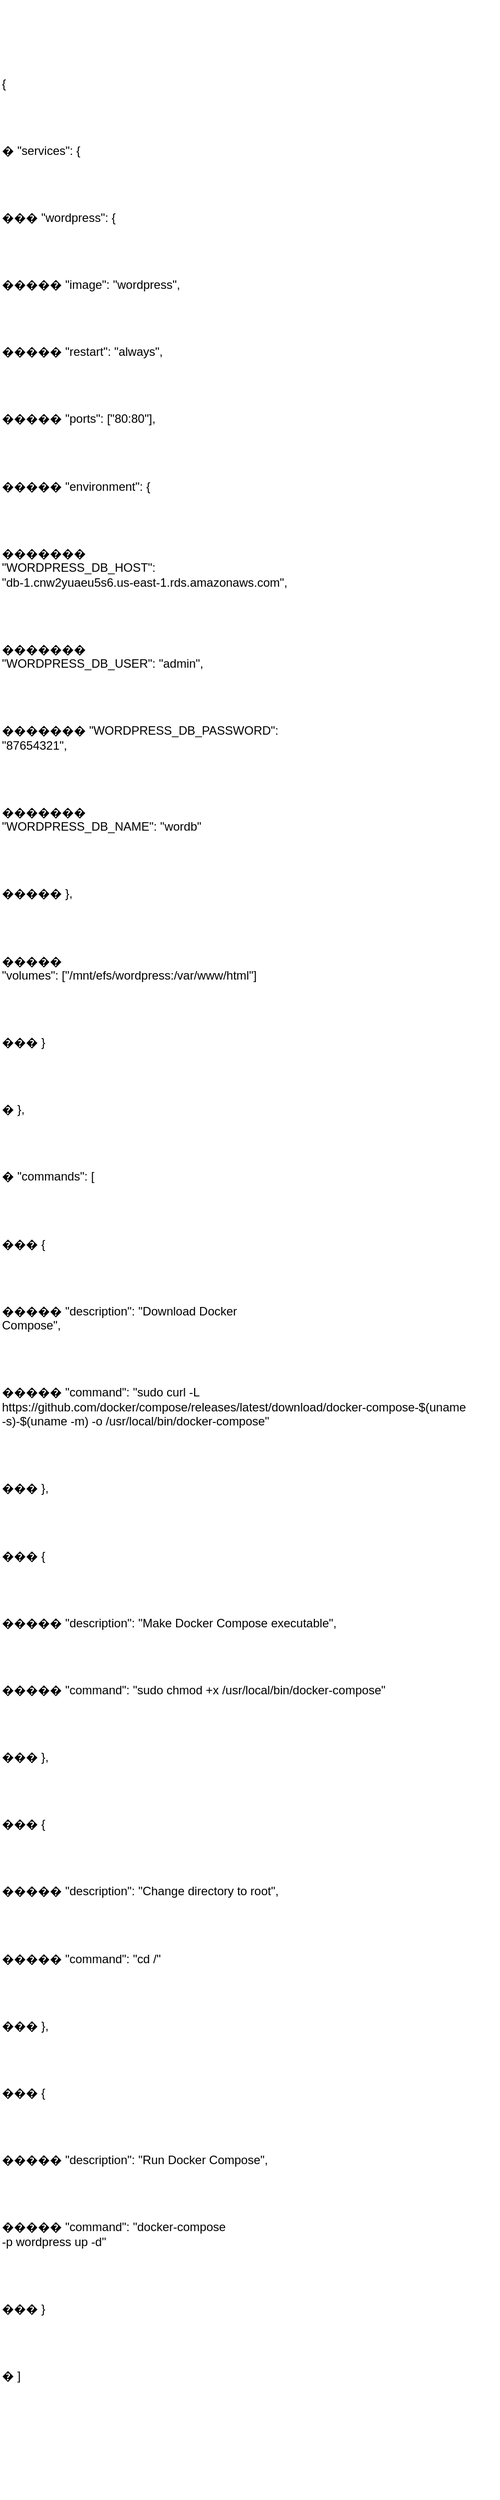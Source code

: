 <mxfile version="26.0.5">
  <diagram name="Página-1" id="QcHAf7DddtmbsZ5z13pg">
    <mxGraphModel dx="946" dy="609" grid="1" gridSize="10" guides="1" tooltips="1" connect="1" arrows="1" fold="1" page="1" pageScale="1" pageWidth="827" pageHeight="1169" math="0" shadow="0">
      <root>
        <mxCell id="0" />
        <mxCell id="1" parent="0" />
        <UserObject label="&#xa;&#xa;&lt;div class=&quot;WordSection1&quot;&gt;&#xa;&#xa;&lt;p class=&quot;MsoNormal&quot;&gt;{&lt;/p&gt;&#xa;&#xa;&lt;p class=&quot;MsoNormal&quot;&gt;&lt;span style=&quot;mso-spacerun:yes&quot;&gt;� &lt;/span&gt;&quot;&lt;span class=&quot;SpellE&quot;&gt;services&lt;/span&gt;&quot;: {&lt;/p&gt;&#xa;&#xa;&lt;p class=&quot;MsoNormal&quot;&gt;&lt;span style=&quot;mso-spacerun:yes&quot;&gt;��� &lt;/span&gt;&quot;&lt;span class=&quot;SpellE&quot;&gt;wordpress&lt;/span&gt;&quot;: {&lt;/p&gt;&#xa;&#xa;&lt;p class=&quot;MsoNormal&quot;&gt;&lt;span style=&quot;mso-spacerun:yes&quot;&gt;����� &lt;/span&gt;&quot;&lt;span class=&quot;SpellE&quot;&gt;image&lt;/span&gt;&quot;: &quot;&lt;span class=&quot;SpellE&quot;&gt;wordpress&lt;/span&gt;&quot;,&lt;/p&gt;&#xa;&#xa;&lt;p class=&quot;MsoNormal&quot;&gt;&lt;span style=&quot;mso-spacerun:yes&quot;&gt;����� &lt;/span&gt;&quot;&lt;span class=&quot;SpellE&quot;&gt;restart&lt;/span&gt;&quot;: &quot;&lt;span class=&quot;SpellE&quot;&gt;always&lt;/span&gt;&quot;,&lt;/p&gt;&#xa;&#xa;&lt;p class=&quot;MsoNormal&quot;&gt;&lt;span style=&quot;mso-spacerun:yes&quot;&gt;����� &lt;/span&gt;&quot;&lt;span class=&quot;SpellE&quot;&gt;ports&lt;/span&gt;&quot;: [&quot;80:80&quot;],&lt;/p&gt;&#xa;&#xa;&lt;p class=&quot;MsoNormal&quot;&gt;&lt;span style=&quot;mso-spacerun:yes&quot;&gt;����� &lt;/span&gt;&quot;&lt;span class=&quot;SpellE&quot;&gt;environment&lt;/span&gt;&quot;: {&lt;/p&gt;&#xa;&#xa;&lt;p class=&quot;MsoNormal&quot;&gt;&lt;span style=&quot;mso-spacerun:yes&quot;&gt;�������&#xa;&lt;/span&gt;&quot;WORDPRESS_DB_HOST&quot;:&#xa;&quot;db-1.cnw2yuaeu5s6.us-east-1.rds.amazonaws.com&quot;,&lt;/p&gt;&#xa;&#xa;&lt;p class=&quot;MsoNormal&quot;&gt;&lt;span style=&quot;mso-spacerun:yes&quot;&gt;�������&#xa;&lt;/span&gt;&quot;WORDPRESS_DB_USER&quot;: &quot;&lt;span class=&quot;SpellE&quot;&gt;admin&lt;/span&gt;&quot;,&lt;/p&gt;&#xa;&#xa;&lt;p class=&quot;MsoNormal&quot;&gt;&lt;span style=&quot;mso-spacerun:yes&quot;&gt;������� &lt;/span&gt;&quot;WORDPRESS_DB_PASSWORD&quot;:&#xa;&quot;87654321&quot;,&lt;/p&gt;&#xa;&#xa;&lt;p class=&quot;MsoNormal&quot;&gt;&lt;span style=&quot;mso-spacerun:yes&quot;&gt;�������&#xa;&lt;/span&gt;&quot;WORDPRESS_DB_NAME&quot;: &quot;&lt;span class=&quot;SpellE&quot;&gt;wordb&lt;/span&gt;&quot;&lt;/p&gt;&#xa;&#xa;&lt;p class=&quot;MsoNormal&quot;&gt;&lt;span style=&quot;mso-spacerun:yes&quot;&gt;����� &lt;/span&gt;},&lt;/p&gt;&#xa;&#xa;&lt;p class=&quot;MsoNormal&quot;&gt;&lt;span style=&quot;mso-spacerun:yes&quot;&gt;�����&#xa;&lt;/span&gt;&quot;volumes&quot;: [&quot;/&lt;span class=&quot;SpellE&quot;&gt;mnt&lt;/span&gt;/&lt;span class=&quot;SpellE&quot;&gt;efs&lt;/span&gt;/&lt;span class=&quot;SpellE&quot;&gt;wordpress&lt;/span&gt;:/var/&lt;span class=&quot;SpellE&quot;&gt;www&lt;/span&gt;/&lt;span class=&quot;SpellE&quot;&gt;html&lt;/span&gt;&quot;]&lt;/p&gt;&#xa;&#xa;&lt;p class=&quot;MsoNormal&quot;&gt;&lt;span style=&quot;mso-spacerun:yes&quot;&gt;��� &lt;/span&gt;}&lt;/p&gt;&#xa;&#xa;&lt;p class=&quot;MsoNormal&quot;&gt;&lt;span style=&quot;mso-spacerun:yes&quot;&gt;� &lt;/span&gt;},&lt;/p&gt;&#xa;&#xa;&lt;p class=&quot;MsoNormal&quot;&gt;&lt;span style=&quot;mso-spacerun:yes&quot;&gt;� &lt;/span&gt;&quot;&lt;span class=&quot;SpellE&quot;&gt;commands&lt;/span&gt;&quot;: [&lt;/p&gt;&#xa;&#xa;&lt;p class=&quot;MsoNormal&quot;&gt;&lt;span style=&quot;mso-spacerun:yes&quot;&gt;��� &lt;/span&gt;{&lt;/p&gt;&#xa;&#xa;&lt;p class=&quot;MsoNormal&quot;&gt;&lt;span style=&quot;mso-spacerun:yes&quot;&gt;����� &lt;/span&gt;&quot;&lt;span class=&quot;SpellE&quot;&gt;description&lt;/span&gt;&quot;: &quot;Download &lt;span class=&quot;SpellE&quot;&gt;Docker&lt;/span&gt;&#xa;&lt;span class=&quot;SpellE&quot;&gt;Compose&lt;/span&gt;&quot;,&lt;/p&gt;&#xa;&#xa;&lt;p class=&quot;MsoNormal&quot;&gt;&lt;span style=&quot;mso-spacerun:yes&quot;&gt;����� &lt;/span&gt;&quot;&lt;span class=&quot;SpellE&quot;&gt;command&lt;/span&gt;&quot;: &quot;&lt;span class=&quot;SpellE&quot;&gt;sudo&lt;/span&gt; &lt;span class=&quot;SpellE&quot;&gt;curl&lt;/span&gt; -L&#xa;https://github.com/docker/compose/releases/latest/download/docker-compose-$(uname&#xa;-&lt;span class=&quot;GramE&quot;&gt;s)-&lt;/span&gt;$(&lt;span class=&quot;SpellE&quot;&gt;uname&lt;/span&gt; -m) -o /&lt;span class=&quot;SpellE&quot;&gt;usr&lt;/span&gt;/local/bin/&lt;span class=&quot;SpellE&quot;&gt;docker-compose&lt;/span&gt;&quot;&lt;/p&gt;&#xa;&#xa;&lt;p class=&quot;MsoNormal&quot;&gt;&lt;span style=&quot;mso-spacerun:yes&quot;&gt;��� &lt;/span&gt;},&lt;/p&gt;&#xa;&#xa;&lt;p class=&quot;MsoNormal&quot;&gt;&lt;span style=&quot;mso-spacerun:yes&quot;&gt;��� &lt;/span&gt;{&lt;/p&gt;&#xa;&#xa;&lt;p class=&quot;MsoNormal&quot;&gt;&lt;span style=&quot;mso-spacerun:yes&quot;&gt;����� &lt;/span&gt;&quot;&lt;span class=&quot;SpellE&quot;&gt;description&lt;/span&gt;&quot;: &quot;&lt;span class=&quot;SpellE&quot;&gt;Make&lt;/span&gt; &lt;span class=&quot;SpellE&quot;&gt;Docker&lt;/span&gt; &lt;span class=&quot;SpellE&quot;&gt;Compose&lt;/span&gt; &lt;span class=&quot;SpellE&quot;&gt;executable&lt;/span&gt;&quot;,&lt;/p&gt;&#xa;&#xa;&lt;p class=&quot;MsoNormal&quot;&gt;&lt;span style=&quot;mso-spacerun:yes&quot;&gt;����� &lt;/span&gt;&quot;&lt;span class=&quot;SpellE&quot;&gt;command&lt;/span&gt;&quot;: &quot;&lt;span class=&quot;SpellE&quot;&gt;sudo&lt;/span&gt; &lt;span class=&quot;SpellE&quot;&gt;chmod&lt;/span&gt; +x /&lt;span class=&quot;SpellE&quot;&gt;usr&lt;/span&gt;/local/bin/&lt;span class=&quot;SpellE&quot;&gt;docker-compose&lt;/span&gt;&quot;&lt;/p&gt;&#xa;&#xa;&lt;p class=&quot;MsoNormal&quot;&gt;&lt;span style=&quot;mso-spacerun:yes&quot;&gt;��� &lt;/span&gt;},&lt;/p&gt;&#xa;&#xa;&lt;p class=&quot;MsoNormal&quot;&gt;&lt;span style=&quot;mso-spacerun:yes&quot;&gt;��� &lt;/span&gt;{&lt;/p&gt;&#xa;&#xa;&lt;p class=&quot;MsoNormal&quot;&gt;&lt;span style=&quot;mso-spacerun:yes&quot;&gt;����� &lt;/span&gt;&quot;&lt;span class=&quot;SpellE&quot;&gt;description&lt;/span&gt;&quot;: &quot;&lt;span class=&quot;SpellE&quot;&gt;Change&lt;/span&gt; &lt;span class=&quot;SpellE&quot;&gt;directory&lt;/span&gt; &lt;span class=&quot;SpellE&quot;&gt;to&lt;/span&gt; root&quot;,&lt;/p&gt;&#xa;&#xa;&lt;p class=&quot;MsoNormal&quot;&gt;&lt;span style=&quot;mso-spacerun:yes&quot;&gt;����� &lt;/span&gt;&quot;&lt;span class=&quot;SpellE&quot;&gt;command&lt;/span&gt;&quot;: &quot;&lt;span class=&quot;SpellE&quot;&gt;cd&lt;/span&gt; /&quot;&lt;/p&gt;&#xa;&#xa;&lt;p class=&quot;MsoNormal&quot;&gt;&lt;span style=&quot;mso-spacerun:yes&quot;&gt;��� &lt;/span&gt;},&lt;/p&gt;&#xa;&#xa;&lt;p class=&quot;MsoNormal&quot;&gt;&lt;span style=&quot;mso-spacerun:yes&quot;&gt;��� &lt;/span&gt;{&lt;/p&gt;&#xa;&#xa;&lt;p class=&quot;MsoNormal&quot;&gt;&lt;span style=&quot;mso-spacerun:yes&quot;&gt;����� &lt;/span&gt;&quot;&lt;span class=&quot;SpellE&quot;&gt;description&lt;/span&gt;&quot;: &quot;&lt;span class=&quot;SpellE&quot;&gt;Run&lt;/span&gt; &lt;span class=&quot;SpellE&quot;&gt;Docker&lt;/span&gt; &lt;span class=&quot;SpellE&quot;&gt;Compose&lt;/span&gt;&quot;,&lt;/p&gt;&#xa;&#xa;&lt;p class=&quot;MsoNormal&quot;&gt;&lt;span style=&quot;mso-spacerun:yes&quot;&gt;����� &lt;/span&gt;&quot;&lt;span class=&quot;SpellE&quot;&gt;command&lt;/span&gt;&quot;: &quot;&lt;span class=&quot;SpellE&quot;&gt;docker-compose&lt;/span&gt;&#xa;-p &lt;span class=&quot;SpellE&quot;&gt;wordpress&lt;/span&gt; &lt;span class=&quot;SpellE&quot;&gt;up&lt;/span&gt; -d&quot;&lt;/p&gt;&#xa;&#xa;&lt;p class=&quot;MsoNormal&quot;&gt;&lt;span style=&quot;mso-spacerun:yes&quot;&gt;��� &lt;/span&gt;}&lt;/p&gt;&#xa;&#xa;&lt;p class=&quot;MsoNormal&quot;&gt;&lt;span style=&quot;mso-spacerun:yes&quot;&gt;� &lt;/span&gt;]&lt;/p&gt;&#xa;&#xa;&lt;/div&gt;&#xa;&#xa;&#xa;&#xa;" link="&#xa;&#xa;&lt;div class=&quot;WordSection1&quot;&gt;&#xa;&#xa;&lt;p class=&quot;MsoNormal&quot;&gt;{&lt;/p&gt;&#xa;&#xa;&lt;p class=&quot;MsoNormal&quot;&gt;&lt;span style=&quot;mso-spacerun:yes&quot;&gt;� &lt;/span&gt;&quot;&lt;span class=&quot;SpellE&quot;&gt;services&lt;/span&gt;&quot;: {&lt;/p&gt;&#xa;&#xa;&lt;p class=&quot;MsoNormal&quot;&gt;&lt;span style=&quot;mso-spacerun:yes&quot;&gt;��� &lt;/span&gt;&quot;&lt;span class=&quot;SpellE&quot;&gt;wordpress&lt;/span&gt;&quot;: {&lt;/p&gt;&#xa;&#xa;&lt;p class=&quot;MsoNormal&quot;&gt;&lt;span style=&quot;mso-spacerun:yes&quot;&gt;����� &lt;/span&gt;&quot;&lt;span class=&quot;SpellE&quot;&gt;image&lt;/span&gt;&quot;: &quot;&lt;span class=&quot;SpellE&quot;&gt;wordpress&lt;/span&gt;&quot;,&lt;/p&gt;&#xa;&#xa;&lt;p class=&quot;MsoNormal&quot;&gt;&lt;span style=&quot;mso-spacerun:yes&quot;&gt;����� &lt;/span&gt;&quot;&lt;span class=&quot;SpellE&quot;&gt;restart&lt;/span&gt;&quot;: &quot;&lt;span class=&quot;SpellE&quot;&gt;always&lt;/span&gt;&quot;,&lt;/p&gt;&#xa;&#xa;&lt;p class=&quot;MsoNormal&quot;&gt;&lt;span style=&quot;mso-spacerun:yes&quot;&gt;����� &lt;/span&gt;&quot;&lt;span class=&quot;SpellE&quot;&gt;ports&lt;/span&gt;&quot;: [&quot;80:80&quot;],&lt;/p&gt;&#xa;&#xa;&lt;p class=&quot;MsoNormal&quot;&gt;&lt;span style=&quot;mso-spacerun:yes&quot;&gt;����� &lt;/span&gt;&quot;&lt;span class=&quot;SpellE&quot;&gt;environment&lt;/span&gt;&quot;: {&lt;/p&gt;&#xa;&#xa;&lt;p class=&quot;MsoNormal&quot;&gt;&lt;span style=&quot;mso-spacerun:yes&quot;&gt;�������&#xa;&lt;/span&gt;&quot;WORDPRESS_DB_HOST&quot;:&#xa;&quot;db-1.cnw2yuaeu5s6.us-east-1.rds.amazonaws.com&quot;,&lt;/p&gt;&#xa;&#xa;&lt;p class=&quot;MsoNormal&quot;&gt;&lt;span style=&quot;mso-spacerun:yes&quot;&gt;�������&#xa;&lt;/span&gt;&quot;WORDPRESS_DB_USER&quot;: &quot;&lt;span class=&quot;SpellE&quot;&gt;admin&lt;/span&gt;&quot;,&lt;/p&gt;&#xa;&#xa;&lt;p class=&quot;MsoNormal&quot;&gt;&lt;span style=&quot;mso-spacerun:yes&quot;&gt;������� &lt;/span&gt;&quot;WORDPRESS_DB_PASSWORD&quot;:&#xa;&quot;87654321&quot;,&lt;/p&gt;&#xa;&#xa;&lt;p class=&quot;MsoNormal&quot;&gt;&lt;span style=&quot;mso-spacerun:yes&quot;&gt;�������&#xa;&lt;/span&gt;&quot;WORDPRESS_DB_NAME&quot;: &quot;&lt;span class=&quot;SpellE&quot;&gt;wordb&lt;/span&gt;&quot;&lt;/p&gt;&#xa;&#xa;&lt;p class=&quot;MsoNormal&quot;&gt;&lt;span style=&quot;mso-spacerun:yes&quot;&gt;����� &lt;/span&gt;},&lt;/p&gt;&#xa;&#xa;&lt;p class=&quot;MsoNormal&quot;&gt;&lt;span style=&quot;mso-spacerun:yes&quot;&gt;�����&#xa;&lt;/span&gt;&quot;volumes&quot;: [&quot;/&lt;span class=&quot;SpellE&quot;&gt;mnt&lt;/span&gt;/&lt;span class=&quot;SpellE&quot;&gt;efs&lt;/span&gt;/&lt;span class=&quot;SpellE&quot;&gt;wordpress&lt;/span&gt;:/var/&lt;span class=&quot;SpellE&quot;&gt;www&lt;/span&gt;/&lt;span class=&quot;SpellE&quot;&gt;html&lt;/span&gt;&quot;]&lt;/p&gt;&#xa;&#xa;&lt;p class=&quot;MsoNormal&quot;&gt;&lt;span style=&quot;mso-spacerun:yes&quot;&gt;��� &lt;/span&gt;}&lt;/p&gt;&#xa;&#xa;&lt;p class=&quot;MsoNormal&quot;&gt;&lt;span style=&quot;mso-spacerun:yes&quot;&gt;� &lt;/span&gt;},&lt;/p&gt;&#xa;&#xa;&lt;p class=&quot;MsoNormal&quot;&gt;&lt;span style=&quot;mso-spacerun:yes&quot;&gt;� &lt;/span&gt;&quot;&lt;span class=&quot;SpellE&quot;&gt;commands&lt;/span&gt;&quot;: [&lt;/p&gt;&#xa;&#xa;&lt;p class=&quot;MsoNormal&quot;&gt;&lt;span style=&quot;mso-spacerun:yes&quot;&gt;��� &lt;/span&gt;{&lt;/p&gt;&#xa;&#xa;&lt;p class=&quot;MsoNormal&quot;&gt;&lt;span style=&quot;mso-spacerun:yes&quot;&gt;����� &lt;/span&gt;&quot;&lt;span class=&quot;SpellE&quot;&gt;description&lt;/span&gt;&quot;: &quot;Download &lt;span class=&quot;SpellE&quot;&gt;Docker&lt;/span&gt;&#xa;&lt;span class=&quot;SpellE&quot;&gt;Compose&lt;/span&gt;&quot;,&lt;/p&gt;&#xa;&#xa;&lt;p class=&quot;MsoNormal&quot;&gt;&lt;span style=&quot;mso-spacerun:yes&quot;&gt;����� &lt;/span&gt;&quot;&lt;span class=&quot;SpellE&quot;&gt;command&lt;/span&gt;&quot;: &quot;&lt;span class=&quot;SpellE&quot;&gt;sudo&lt;/span&gt; &lt;span class=&quot;SpellE&quot;&gt;curl&lt;/span&gt; -L&#xa;https://github.com/docker/compose/releases/latest/download/docker-compose-$(uname&#xa;-&lt;span class=&quot;GramE&quot;&gt;s)-&lt;/span&gt;$(&lt;span class=&quot;SpellE&quot;&gt;uname&lt;/span&gt; -m) -o /&lt;span class=&quot;SpellE&quot;&gt;usr&lt;/span&gt;/local/bin/&lt;span class=&quot;SpellE&quot;&gt;docker-compose&lt;/span&gt;&quot;&lt;/p&gt;&#xa;&#xa;&lt;p class=&quot;MsoNormal&quot;&gt;&lt;span style=&quot;mso-spacerun:yes&quot;&gt;��� &lt;/span&gt;},&lt;/p&gt;&#xa;&#xa;&lt;p class=&quot;MsoNormal&quot;&gt;&lt;span style=&quot;mso-spacerun:yes&quot;&gt;��� &lt;/span&gt;{&lt;/p&gt;&#xa;&#xa;&lt;p class=&quot;MsoNormal&quot;&gt;&lt;span style=&quot;mso-spacerun:yes&quot;&gt;����� &lt;/span&gt;&quot;&lt;span class=&quot;SpellE&quot;&gt;description&lt;/span&gt;&quot;: &quot;&lt;span class=&quot;SpellE&quot;&gt;Make&lt;/span&gt; &lt;span class=&quot;SpellE&quot;&gt;Docker&lt;/span&gt; &lt;span class=&quot;SpellE&quot;&gt;Compose&lt;/span&gt; &lt;span class=&quot;SpellE&quot;&gt;executable&lt;/span&gt;&quot;,&lt;/p&gt;&#xa;&#xa;&lt;p class=&quot;MsoNormal&quot;&gt;&lt;span style=&quot;mso-spacerun:yes&quot;&gt;����� &lt;/span&gt;&quot;&lt;span class=&quot;SpellE&quot;&gt;command&lt;/span&gt;&quot;: &quot;&lt;span class=&quot;SpellE&quot;&gt;sudo&lt;/span&gt; &lt;span class=&quot;SpellE&quot;&gt;chmod&lt;/span&gt; +x /&lt;span class=&quot;SpellE&quot;&gt;usr&lt;/span&gt;/local/bin/&lt;span class=&quot;SpellE&quot;&gt;docker-compose&lt;/span&gt;&quot;&lt;/p&gt;&#xa;&#xa;&lt;p class=&quot;MsoNormal&quot;&gt;&lt;span style=&quot;mso-spacerun:yes&quot;&gt;��� &lt;/span&gt;},&lt;/p&gt;&#xa;&#xa;&lt;p class=&quot;MsoNormal&quot;&gt;&lt;span style=&quot;mso-spacerun:yes&quot;&gt;��� &lt;/span&gt;{&lt;/p&gt;&#xa;&#xa;&lt;p class=&quot;MsoNormal&quot;&gt;&lt;span style=&quot;mso-spacerun:yes&quot;&gt;����� &lt;/span&gt;&quot;&lt;span class=&quot;SpellE&quot;&gt;description&lt;/span&gt;&quot;: &quot;&lt;span class=&quot;SpellE&quot;&gt;Change&lt;/span&gt; &lt;span class=&quot;SpellE&quot;&gt;directory&lt;/span&gt; &lt;span class=&quot;SpellE&quot;&gt;to&lt;/span&gt; root&quot;,&lt;/p&gt;&#xa;&#xa;&lt;p class=&quot;MsoNormal&quot;&gt;&lt;span style=&quot;mso-spacerun:yes&quot;&gt;����� &lt;/span&gt;&quot;&lt;span class=&quot;SpellE&quot;&gt;command&lt;/span&gt;&quot;: &quot;&lt;span class=&quot;SpellE&quot;&gt;cd&lt;/span&gt; /&quot;&lt;/p&gt;&#xa;&#xa;&lt;p class=&quot;MsoNormal&quot;&gt;&lt;span style=&quot;mso-spacerun:yes&quot;&gt;��� &lt;/span&gt;},&lt;/p&gt;&#xa;&#xa;&lt;p class=&quot;MsoNormal&quot;&gt;&lt;span style=&quot;mso-spacerun:yes&quot;&gt;��� &lt;/span&gt;{&lt;/p&gt;&#xa;&#xa;&lt;p class=&quot;MsoNormal&quot;&gt;&lt;span style=&quot;mso-spacerun:yes&quot;&gt;����� &lt;/span&gt;&quot;&lt;span class=&quot;SpellE&quot;&gt;description&lt;/span&gt;&quot;: &quot;&lt;span class=&quot;SpellE&quot;&gt;Run&lt;/span&gt; &lt;span class=&quot;SpellE&quot;&gt;Docker&lt;/span&gt; &lt;span class=&quot;SpellE&quot;&gt;Compose&lt;/span&gt;&quot;,&lt;/p&gt;&#xa;&#xa;&lt;p class=&quot;MsoNormal&quot;&gt;&lt;span style=&quot;mso-spacerun:yes&quot;&gt;����� &lt;/span&gt;&quot;&lt;span class=&quot;SpellE&quot;&gt;command&lt;/span&gt;&quot;: &quot;&lt;span class=&quot;SpellE&quot;&gt;docker-compose&lt;/span&gt;&#xa;-p &lt;span class=&quot;SpellE&quot;&gt;wordpress&lt;/span&gt; &lt;span class=&quot;SpellE&quot;&gt;up&lt;/span&gt; -d&quot;&lt;/p&gt;&#xa;&#xa;&lt;p class=&quot;MsoNormal&quot;&gt;&lt;span style=&quot;mso-spacerun:yes&quot;&gt;��� &lt;/span&gt;}&lt;/p&gt;&#xa;&#xa;&lt;p class=&quot;MsoNormal&quot;&gt;&lt;span style=&quot;mso-spacerun:yes&quot;&gt;� &lt;/span&gt;]&lt;/p&gt;&#xa;&#xa;&lt;/div&gt;&#xa;&#xa;&#xa;&#xa;" id="E3ndoAVkDQrJRm6qIHq6-1">
          <mxCell style="text;whiteSpace=wrap;html=1;" parent="1" vertex="1">
            <mxGeometry width="500" height="2500" as="geometry" />
          </mxCell>
        </UserObject>
      </root>
    </mxGraphModel>
  </diagram>
</mxfile>
